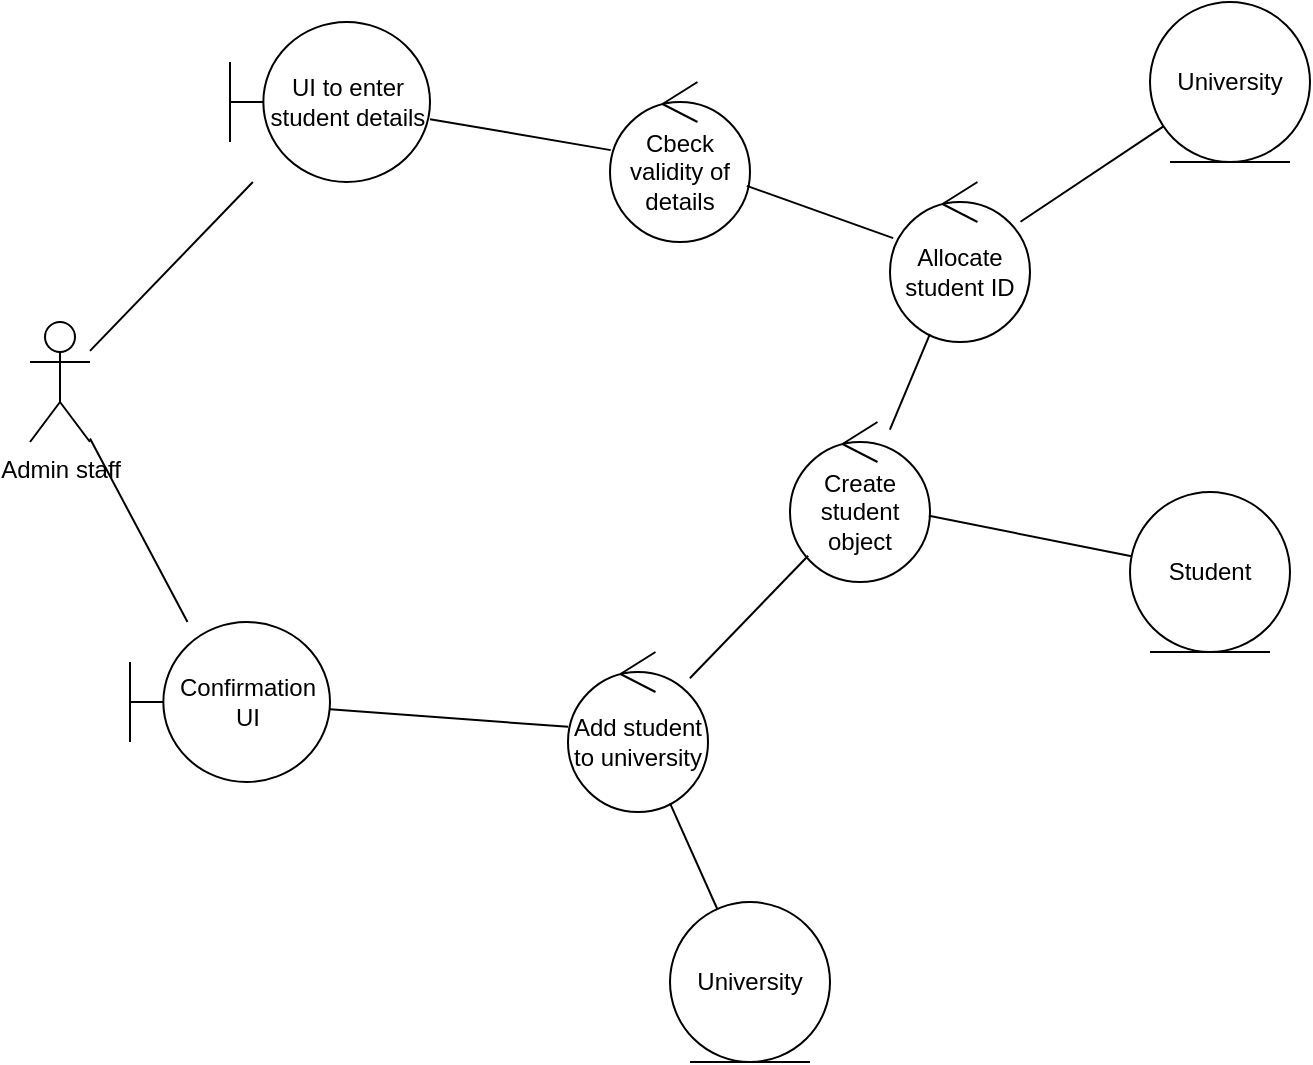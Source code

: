 <mxfile version="20.5.1" type="device"><diagram id="bDL2sPSPCdBvr3ewUWQn" name="Page-1"><mxGraphModel dx="1355" dy="764" grid="1" gridSize="10" guides="1" tooltips="1" connect="1" arrows="1" fold="1" page="1" pageScale="1" pageWidth="827" pageHeight="1169" math="0" shadow="0"><root><mxCell id="0"/><mxCell id="1" parent="0"/><mxCell id="qFbBX-Li3MMSMzq8LkhW-1" value="Admin staff" style="shape=umlActor;verticalLabelPosition=bottom;verticalAlign=top;html=1;outlineConnect=0;" vertex="1" parent="1"><mxGeometry x="110" y="340" width="30" height="60" as="geometry"/></mxCell><mxCell id="qFbBX-Li3MMSMzq8LkhW-2" value="UI to enter student details" style="shape=umlBoundary;whiteSpace=wrap;html=1;" vertex="1" parent="1"><mxGeometry x="210" y="190" width="100" height="80" as="geometry"/></mxCell><mxCell id="qFbBX-Li3MMSMzq8LkhW-3" value="Cbeck validity of details" style="ellipse;shape=umlControl;whiteSpace=wrap;html=1;" vertex="1" parent="1"><mxGeometry x="400" y="220" width="70" height="80" as="geometry"/></mxCell><mxCell id="qFbBX-Li3MMSMzq8LkhW-4" value="Allocate student ID" style="ellipse;shape=umlControl;whiteSpace=wrap;html=1;" vertex="1" parent="1"><mxGeometry x="540" y="270" width="70" height="80" as="geometry"/></mxCell><mxCell id="qFbBX-Li3MMSMzq8LkhW-5" value="Create student object" style="ellipse;shape=umlControl;whiteSpace=wrap;html=1;" vertex="1" parent="1"><mxGeometry x="490" y="390" width="70" height="80" as="geometry"/></mxCell><mxCell id="qFbBX-Li3MMSMzq8LkhW-6" value="Add student to university" style="ellipse;shape=umlControl;whiteSpace=wrap;html=1;" vertex="1" parent="1"><mxGeometry x="379" y="505" width="70" height="80" as="geometry"/></mxCell><mxCell id="qFbBX-Li3MMSMzq8LkhW-7" value="Confirmation UI" style="shape=umlBoundary;whiteSpace=wrap;html=1;" vertex="1" parent="1"><mxGeometry x="160" y="490" width="100" height="80" as="geometry"/></mxCell><mxCell id="qFbBX-Li3MMSMzq8LkhW-8" value="" style="endArrow=none;html=1;rounded=0;" edge="1" parent="1" source="qFbBX-Li3MMSMzq8LkhW-1" target="qFbBX-Li3MMSMzq8LkhW-2"><mxGeometry width="50" height="50" relative="1" as="geometry"><mxPoint x="280" y="540" as="sourcePoint"/><mxPoint x="330" y="490" as="targetPoint"/></mxGeometry></mxCell><mxCell id="qFbBX-Li3MMSMzq8LkhW-9" value="" style="endArrow=none;html=1;rounded=0;" edge="1" parent="1" source="qFbBX-Li3MMSMzq8LkhW-2" target="qFbBX-Li3MMSMzq8LkhW-3"><mxGeometry width="50" height="50" relative="1" as="geometry"><mxPoint x="210" y="380" as="sourcePoint"/><mxPoint x="260" y="330" as="targetPoint"/></mxGeometry></mxCell><mxCell id="qFbBX-Li3MMSMzq8LkhW-10" value="" style="endArrow=none;html=1;rounded=0;" edge="1" parent="1" source="qFbBX-Li3MMSMzq8LkhW-3" target="qFbBX-Li3MMSMzq8LkhW-4"><mxGeometry width="50" height="50" relative="1" as="geometry"><mxPoint x="280" y="540" as="sourcePoint"/><mxPoint x="330" y="490" as="targetPoint"/></mxGeometry></mxCell><mxCell id="qFbBX-Li3MMSMzq8LkhW-11" value="" style="endArrow=none;html=1;rounded=0;" edge="1" parent="1" source="qFbBX-Li3MMSMzq8LkhW-5" target="qFbBX-Li3MMSMzq8LkhW-4"><mxGeometry width="50" height="50" relative="1" as="geometry"><mxPoint x="280" y="540" as="sourcePoint"/><mxPoint x="330" y="490" as="targetPoint"/></mxGeometry></mxCell><mxCell id="qFbBX-Li3MMSMzq8LkhW-12" value="" style="endArrow=none;html=1;rounded=0;" edge="1" parent="1" source="qFbBX-Li3MMSMzq8LkhW-6" target="qFbBX-Li3MMSMzq8LkhW-5"><mxGeometry width="50" height="50" relative="1" as="geometry"><mxPoint x="280" y="540" as="sourcePoint"/><mxPoint x="330" y="490" as="targetPoint"/></mxGeometry></mxCell><mxCell id="qFbBX-Li3MMSMzq8LkhW-13" value="" style="endArrow=none;html=1;rounded=0;" edge="1" parent="1" source="qFbBX-Li3MMSMzq8LkhW-7" target="qFbBX-Li3MMSMzq8LkhW-6"><mxGeometry width="50" height="50" relative="1" as="geometry"><mxPoint x="280" y="540" as="sourcePoint"/><mxPoint x="330" y="490" as="targetPoint"/></mxGeometry></mxCell><mxCell id="qFbBX-Li3MMSMzq8LkhW-14" value="" style="endArrow=none;html=1;rounded=0;" edge="1" parent="1" source="qFbBX-Li3MMSMzq8LkhW-1" target="qFbBX-Li3MMSMzq8LkhW-7"><mxGeometry width="50" height="50" relative="1" as="geometry"><mxPoint x="280" y="540" as="sourcePoint"/><mxPoint x="330" y="490" as="targetPoint"/></mxGeometry></mxCell><mxCell id="qFbBX-Li3MMSMzq8LkhW-15" value="University" style="ellipse;shape=umlEntity;whiteSpace=wrap;html=1;" vertex="1" parent="1"><mxGeometry x="670" y="180" width="80" height="80" as="geometry"/></mxCell><mxCell id="qFbBX-Li3MMSMzq8LkhW-16" value="Student" style="ellipse;shape=umlEntity;whiteSpace=wrap;html=1;" vertex="1" parent="1"><mxGeometry x="660" y="425" width="80" height="80" as="geometry"/></mxCell><mxCell id="qFbBX-Li3MMSMzq8LkhW-17" value="University" style="ellipse;shape=umlEntity;whiteSpace=wrap;html=1;" vertex="1" parent="1"><mxGeometry x="430" y="630" width="80" height="80" as="geometry"/></mxCell><mxCell id="qFbBX-Li3MMSMzq8LkhW-18" value="" style="endArrow=none;html=1;rounded=0;" edge="1" parent="1" source="qFbBX-Li3MMSMzq8LkhW-4" target="qFbBX-Li3MMSMzq8LkhW-15"><mxGeometry width="50" height="50" relative="1" as="geometry"><mxPoint x="640" y="250" as="sourcePoint"/><mxPoint x="330" y="490" as="targetPoint"/></mxGeometry></mxCell><mxCell id="qFbBX-Li3MMSMzq8LkhW-19" value="" style="endArrow=none;html=1;rounded=0;" edge="1" parent="1" source="qFbBX-Li3MMSMzq8LkhW-5" target="qFbBX-Li3MMSMzq8LkhW-16"><mxGeometry width="50" height="50" relative="1" as="geometry"><mxPoint x="280" y="540" as="sourcePoint"/><mxPoint x="330" y="490" as="targetPoint"/></mxGeometry></mxCell><mxCell id="qFbBX-Li3MMSMzq8LkhW-20" value="" style="endArrow=none;html=1;rounded=0;" edge="1" parent="1" source="qFbBX-Li3MMSMzq8LkhW-6" target="qFbBX-Li3MMSMzq8LkhW-17"><mxGeometry width="50" height="50" relative="1" as="geometry"><mxPoint x="280" y="540" as="sourcePoint"/><mxPoint x="330" y="490" as="targetPoint"/></mxGeometry></mxCell></root></mxGraphModel></diagram></mxfile>